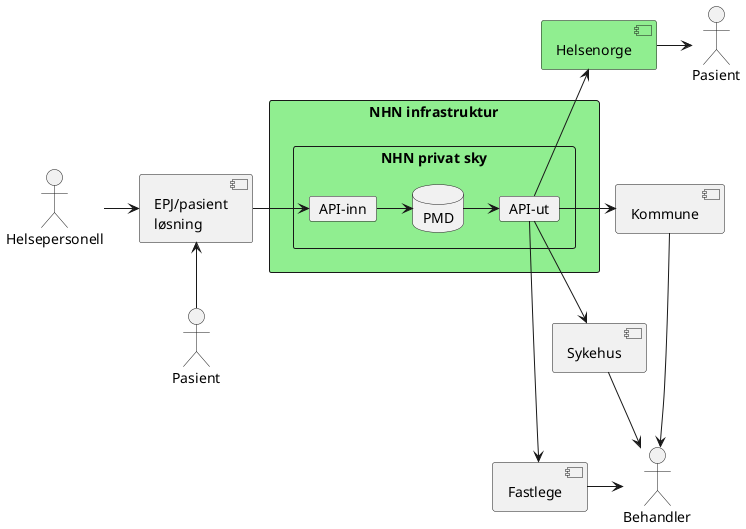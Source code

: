 @startuml

actor "Pasient" as pasient
actor "Helsepersonell" as helseinn

'component "DHO\nløsning" as dho
component "EPJ/pasient\nløsning" as annen

rectangle "NHN infrastruktur" as NHN #LightGreen {
'card "API" as apinn
'component "VKP" as VKP
'card "API" as apiut

rectangle "NHN privat sky" as NHNPS {
   card "API-inn" as apinn2
   database "PMD" as pmd
   card "API-ut" as apiut2
}
}
'component "Kommune\nPLO EPJ" as epj

component "Helsenorge" as helsenorge #LightGreen
component "Kommune" as kommune
component "Sykehus" as syk
component "Fastlege" as fastlege

'rectangle "konsument" as konsument {
actor "Pasient" as pasientk
actor "Behandler" as behandler

'dho -down[hidden]- annen
helsenorge -down[hidden]- kommune

apiut2 -up-> helsenorge
helsenorge -right-> pasientk

helseinn -> annen
'pasient -> dho
pasient -up-> annen
'dho -> apinn
'apinn -> VKP
'VKP -> apiut
annen -right-> apinn2

'VKP -down-> pmd
apinn2 -> pmd
pmd -> apiut2

'epj -[hidden]- kommune
kommune -[hidden]- syk
syk -[hidden]- fastlege

'apiut -> epj

apiut2 -right-> kommune
apiut2 -right-> syk
apiut2 -right-> fastlege
'epj -> behandler
kommune -right-> behandler
syk -right-> behandler
fastlege -right-> behandler

@enduml
